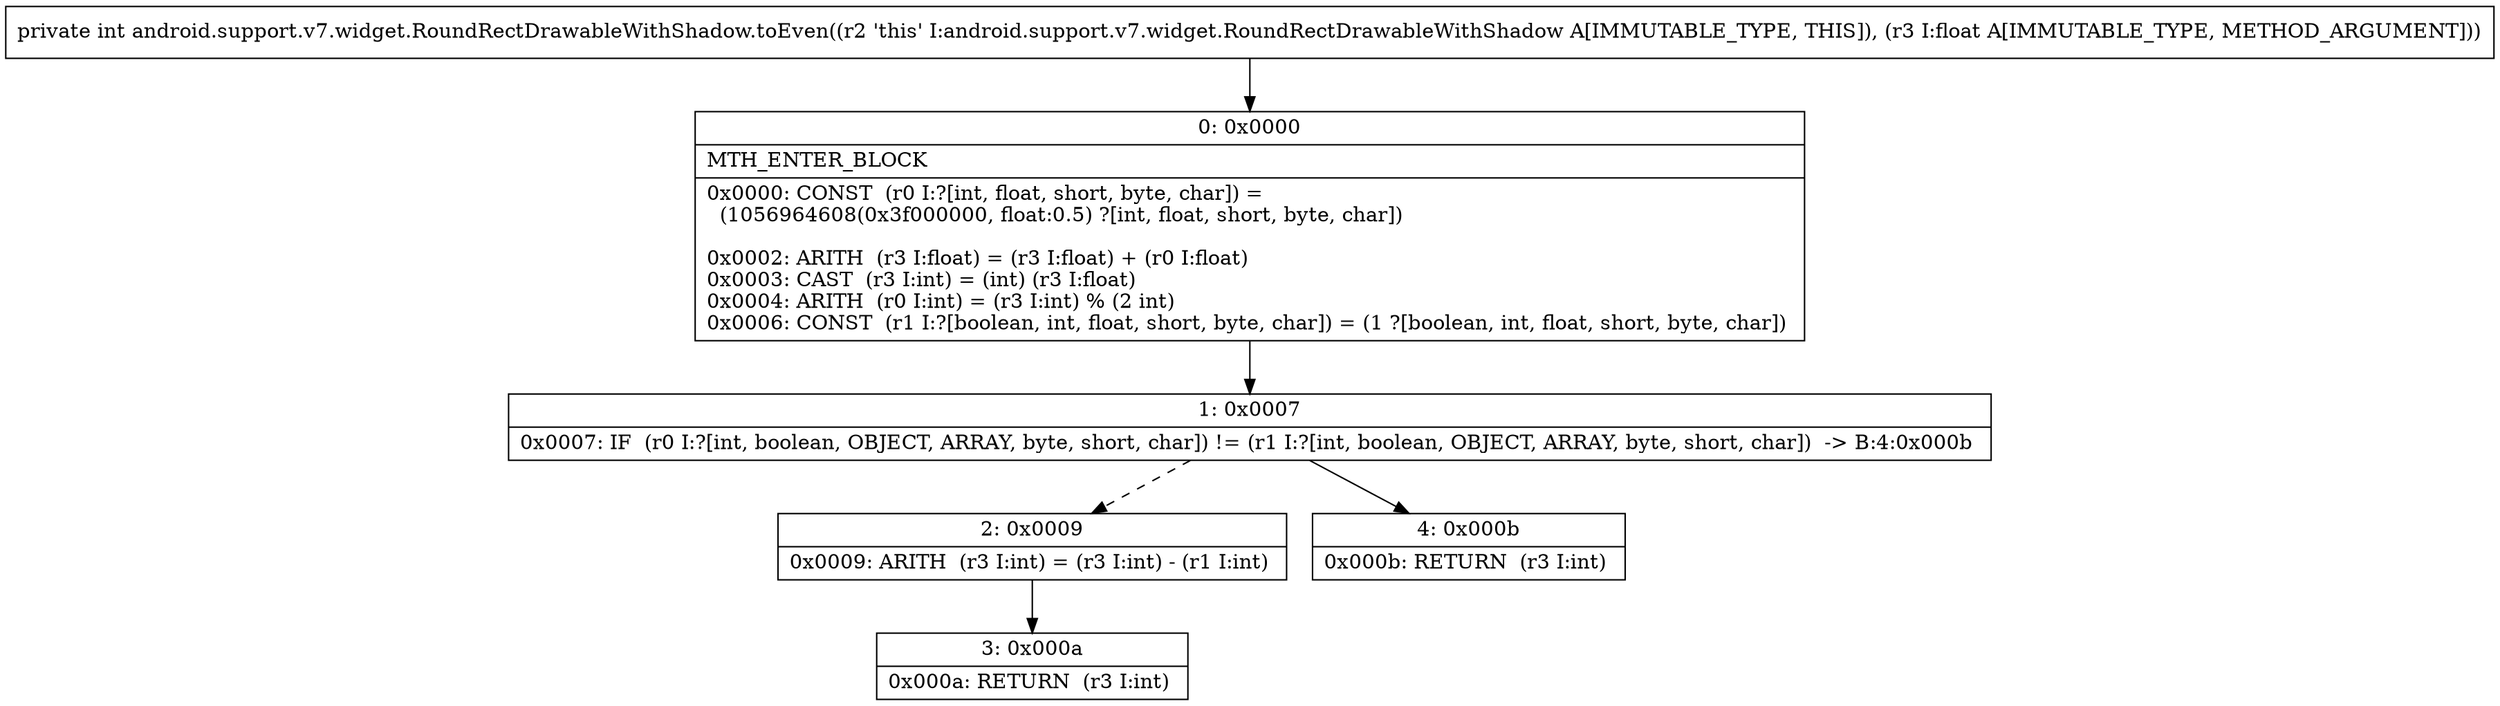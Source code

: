 digraph "CFG forandroid.support.v7.widget.RoundRectDrawableWithShadow.toEven(F)I" {
Node_0 [shape=record,label="{0\:\ 0x0000|MTH_ENTER_BLOCK\l|0x0000: CONST  (r0 I:?[int, float, short, byte, char]) = \l  (1056964608(0x3f000000, float:0.5) ?[int, float, short, byte, char])\l \l0x0002: ARITH  (r3 I:float) = (r3 I:float) + (r0 I:float) \l0x0003: CAST  (r3 I:int) = (int) (r3 I:float) \l0x0004: ARITH  (r0 I:int) = (r3 I:int) % (2 int) \l0x0006: CONST  (r1 I:?[boolean, int, float, short, byte, char]) = (1 ?[boolean, int, float, short, byte, char]) \l}"];
Node_1 [shape=record,label="{1\:\ 0x0007|0x0007: IF  (r0 I:?[int, boolean, OBJECT, ARRAY, byte, short, char]) != (r1 I:?[int, boolean, OBJECT, ARRAY, byte, short, char])  \-\> B:4:0x000b \l}"];
Node_2 [shape=record,label="{2\:\ 0x0009|0x0009: ARITH  (r3 I:int) = (r3 I:int) \- (r1 I:int) \l}"];
Node_3 [shape=record,label="{3\:\ 0x000a|0x000a: RETURN  (r3 I:int) \l}"];
Node_4 [shape=record,label="{4\:\ 0x000b|0x000b: RETURN  (r3 I:int) \l}"];
MethodNode[shape=record,label="{private int android.support.v7.widget.RoundRectDrawableWithShadow.toEven((r2 'this' I:android.support.v7.widget.RoundRectDrawableWithShadow A[IMMUTABLE_TYPE, THIS]), (r3 I:float A[IMMUTABLE_TYPE, METHOD_ARGUMENT])) }"];
MethodNode -> Node_0;
Node_0 -> Node_1;
Node_1 -> Node_2[style=dashed];
Node_1 -> Node_4;
Node_2 -> Node_3;
}

